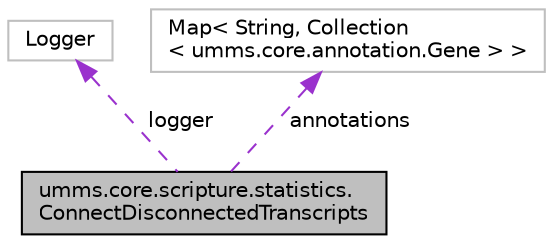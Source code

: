 digraph "umms.core.scripture.statistics.ConnectDisconnectedTranscripts"
{
  edge [fontname="Helvetica",fontsize="10",labelfontname="Helvetica",labelfontsize="10"];
  node [fontname="Helvetica",fontsize="10",shape=record];
  Node1 [label="umms.core.scripture.statistics.\lConnectDisconnectedTranscripts",height=0.2,width=0.4,color="black", fillcolor="grey75", style="filled" fontcolor="black"];
  Node2 -> Node1 [dir="back",color="darkorchid3",fontsize="10",style="dashed",label=" logger" ,fontname="Helvetica"];
  Node2 [label="Logger",height=0.2,width=0.4,color="grey75", fillcolor="white", style="filled"];
  Node3 -> Node1 [dir="back",color="darkorchid3",fontsize="10",style="dashed",label=" annotations" ,fontname="Helvetica"];
  Node3 [label="Map\< String, Collection\l\< umms.core.annotation.Gene \> \>",height=0.2,width=0.4,color="grey75", fillcolor="white", style="filled"];
}
